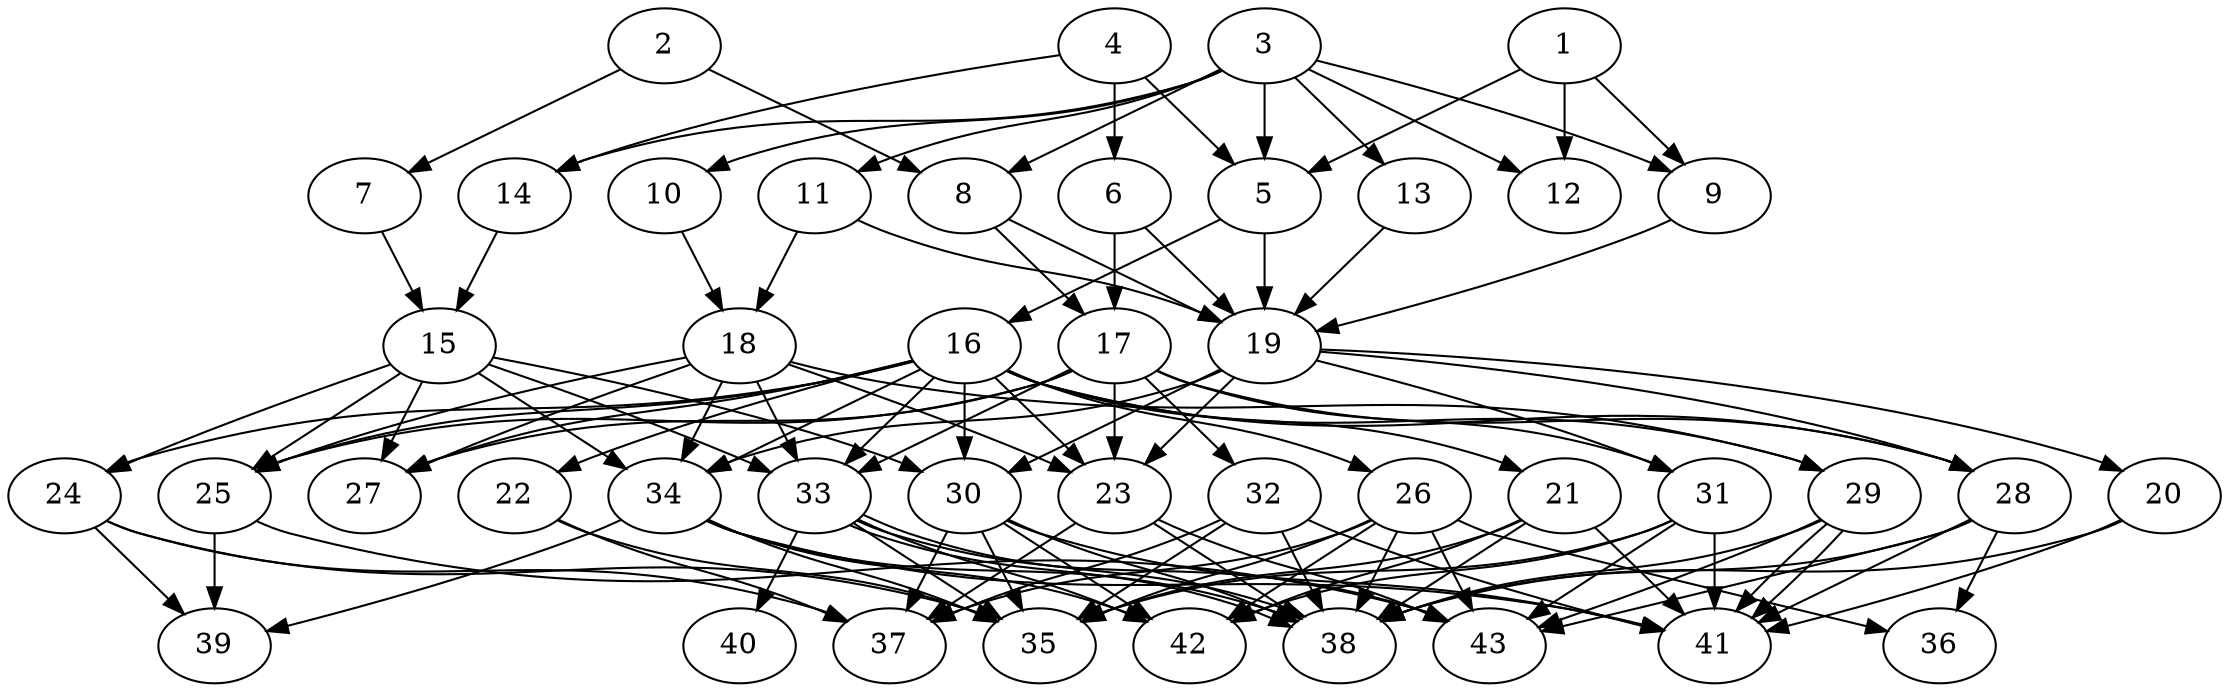 // DAG (tier=3-complex, mode=compute, n=43, ccr=0.494, fat=0.730, density=0.748, regular=0.250, jump=0.220, mindata=1048576, maxdata=16777216)
// DAG automatically generated by daggen at Sun Aug 24 16:33:35 2025
// /home/ermia/Project/Environments/daggen/bin/daggen --dot --ccr 0.494 --fat 0.730 --regular 0.250 --density 0.748 --jump 0.220 --mindata 1048576 --maxdata 16777216 -n 43 
digraph G {
  1 [size="173808107604807680", alpha="0.14", expect_size="86904053802403840"]
  1 -> 5 [size ="86706539724800"]
  1 -> 9 [size ="86706539724800"]
  1 -> 12 [size ="86706539724800"]
  2 [size="3652947063378804736", alpha="0.03", expect_size="1826473531689402368"]
  2 -> 7 [size ="18975165513728"]
  2 -> 8 [size ="18975165513728"]
  3 [size="238719379484377612288", alpha="0.11", expect_size="119359689742188806144"]
  3 -> 5 [size ="307856578445312"]
  3 -> 8 [size ="307856578445312"]
  3 -> 9 [size ="307856578445312"]
  3 -> 10 [size ="307856578445312"]
  3 -> 11 [size ="307856578445312"]
  3 -> 12 [size ="307856578445312"]
  3 -> 13 [size ="307856578445312"]
  3 -> 14 [size ="307856578445312"]
  4 [size="20386628226988840", alpha="0.17", expect_size="10193314113494420"]
  4 -> 5 [size ="380961258733568"]
  4 -> 6 [size ="380961258733568"]
  4 -> 14 [size ="380961258733568"]
  5 [size="3368170268895232512", alpha="0.12", expect_size="1684085134447616256"]
  5 -> 16 [size ="2209123005366272"]
  5 -> 19 [size ="2209123005366272"]
  6 [size="2023386094520477952", alpha="0.16", expect_size="1011693047260238976"]
  6 -> 17 [size ="1306319680176128"]
  6 -> 19 [size ="1306319680176128"]
  7 [size="332219144797656576", alpha="0.18", expect_size="166109572398828288"]
  7 -> 15 [size ="883220774125568"]
  8 [size="14861968965709594624", alpha="0.05", expect_size="7430984482854797312"]
  8 -> 17 [size ="48358655787008"]
  8 -> 19 [size ="48358655787008"]
  9 [size="17389795024002344", alpha="0.02", expect_size="8694897512001172"]
  9 -> 19 [size ="27390893883392"]
  10 [size="48241264734240768000", alpha="0.10", expect_size="24120632367120384000"]
  10 -> 18 [size ="106015437619200"]
  11 [size="12328696338903465984", alpha="0.09", expect_size="6164348169451732992"]
  11 -> 18 [size ="42694122405888"]
  11 -> 19 [size ="42694122405888"]
  12 [size="4394772865591531520", alpha="0.16", expect_size="2197386432795765760"]
  13 [size="389032347721831284736", alpha="0.03", expect_size="194516173860915642368"]
  13 -> 19 [size ="426331212873728"]
  14 [size="4466846780241098047488", alpha="0.12", expect_size="2233423390120549023744"]
  14 -> 15 [size ="2169821579968512"]
  15 [size="2393473648984984649728", alpha="0.17", expect_size="1196736824492492324864"]
  15 -> 24 [size ="1431448586289152"]
  15 -> 25 [size ="1431448586289152"]
  15 -> 27 [size ="1431448586289152"]
  15 -> 30 [size ="1431448586289152"]
  15 -> 33 [size ="1431448586289152"]
  15 -> 34 [size ="1431448586289152"]
  16 [size="242518967174512576", alpha="0.04", expect_size="121259483587256288"]
  16 -> 21 [size ="108173457358848"]
  16 -> 22 [size ="108173457358848"]
  16 -> 23 [size ="108173457358848"]
  16 -> 24 [size ="108173457358848"]
  16 -> 25 [size ="108173457358848"]
  16 -> 26 [size ="108173457358848"]
  16 -> 27 [size ="108173457358848"]
  16 -> 28 [size ="108173457358848"]
  16 -> 29 [size ="108173457358848"]
  16 -> 30 [size ="108173457358848"]
  16 -> 33 [size ="108173457358848"]
  16 -> 34 [size ="108173457358848"]
  17 [size="859587797411638912", alpha="0.01", expect_size="429793898705819456"]
  17 -> 23 [size ="1865856233504768"]
  17 -> 25 [size ="1865856233504768"]
  17 -> 27 [size ="1865856233504768"]
  17 -> 28 [size ="1865856233504768"]
  17 -> 31 [size ="1865856233504768"]
  17 -> 32 [size ="1865856233504768"]
  17 -> 33 [size ="1865856233504768"]
  18 [size="10461223472894274", alpha="0.08", expect_size="5230611736447137"]
  18 -> 23 [size ="286294500442112"]
  18 -> 25 [size ="286294500442112"]
  18 -> 27 [size ="286294500442112"]
  18 -> 29 [size ="286294500442112"]
  18 -> 33 [size ="286294500442112"]
  18 -> 34 [size ="286294500442112"]
  19 [size="1187229505806790144", alpha="0.06", expect_size="593614752903395072"]
  19 -> 20 [size ="627076264624128"]
  19 -> 23 [size ="627076264624128"]
  19 -> 28 [size ="627076264624128"]
  19 -> 30 [size ="627076264624128"]
  19 -> 31 [size ="627076264624128"]
  19 -> 34 [size ="627076264624128"]
  20 [size="968502997901033603072", alpha="0.19", expect_size="484251498950516801536"]
  20 -> 38 [size ="783112158052352"]
  20 -> 41 [size ="783112158052352"]
  21 [size="1629196032746721378304", alpha="0.13", expect_size="814598016373360689152"]
  21 -> 35 [size ="1107657645621248"]
  21 -> 38 [size ="1107657645621248"]
  21 -> 41 [size ="1107657645621248"]
  21 -> 42 [size ="1107657645621248"]
  22 [size="105360634298681104", alpha="0.01", expect_size="52680317149340552"]
  22 -> 35 [size ="201163928502272"]
  22 -> 37 [size ="201163928502272"]
  23 [size="3168253075820975751168", alpha="0.01", expect_size="1584126537910487875584"]
  23 -> 37 [size ="1725718270574592"]
  23 -> 38 [size ="1725718270574592"]
  23 -> 43 [size ="1725718270574592"]
  24 [size="710970423936500629504", alpha="0.08", expect_size="355485211968250314752"]
  24 -> 35 [size ="637271275470848"]
  24 -> 37 [size ="637271275470848"]
  24 -> 39 [size ="637271275470848"]
  25 [size="956831662951579", alpha="0.07", expect_size="478415831475789"]
  25 -> 39 [size ="24557826080768"]
  25 -> 43 [size ="24557826080768"]
  26 [size="8385421031187152896", alpha="0.11", expect_size="4192710515593576448"]
  26 -> 35 [size ="33019708571648"]
  26 -> 36 [size ="33019708571648"]
  26 -> 37 [size ="33019708571648"]
  26 -> 38 [size ="33019708571648"]
  26 -> 42 [size ="33019708571648"]
  26 -> 43 [size ="33019708571648"]
  27 [size="1841348599717800448", alpha="0.04", expect_size="920674299858900224"]
  28 [size="78516714923775440", alpha="0.08", expect_size="39258357461887720"]
  28 -> 36 [size ="1295872507772928"]
  28 -> 38 [size ="1295872507772928"]
  28 -> 41 [size ="1295872507772928"]
  28 -> 43 [size ="1295872507772928"]
  29 [size="417532187555477323776", alpha="0.13", expect_size="208766093777738661888"]
  29 -> 38 [size ="446906455031808"]
  29 -> 41 [size ="446906455031808"]
  29 -> 41 [size ="446906455031808"]
  29 -> 43 [size ="446906455031808"]
  30 [size="7763180613063579", alpha="0.04", expect_size="3881590306531789"]
  30 -> 35 [size ="293394886688768"]
  30 -> 37 [size ="293394886688768"]
  30 -> 38 [size ="293394886688768"]
  30 -> 41 [size ="293394886688768"]
  30 -> 42 [size ="293394886688768"]
  31 [size="51696658097347984", alpha="0.11", expect_size="25848329048673992"]
  31 -> 35 [size ="29522665668608"]
  31 -> 41 [size ="29522665668608"]
  31 -> 42 [size ="29522665668608"]
  31 -> 43 [size ="29522665668608"]
  32 [size="1508395129656238336", alpha="0.13", expect_size="754197564828119168"]
  32 -> 35 [size ="937039063154688"]
  32 -> 37 [size ="937039063154688"]
  32 -> 38 [size ="937039063154688"]
  32 -> 41 [size ="937039063154688"]
  33 [size="22080765027109936", alpha="0.02", expect_size="11040382513554968"]
  33 -> 35 [size ="16653744078848"]
  33 -> 38 [size ="16653744078848"]
  33 -> 38 [size ="16653744078848"]
  33 -> 40 [size ="16653744078848"]
  33 -> 42 [size ="16653744078848"]
  33 -> 43 [size ="16653744078848"]
  34 [size="607318343199752192000", alpha="0.02", expect_size="303659171599876096000"]
  34 -> 35 [size ="573721228083200"]
  34 -> 38 [size ="573721228083200"]
  34 -> 39 [size ="573721228083200"]
  34 -> 41 [size ="573721228083200"]
  34 -> 42 [size ="573721228083200"]
  35 [size="633873479172326656", alpha="0.02", expect_size="316936739586163328"]
  36 [size="751570960406135936", alpha="0.17", expect_size="375785480203067968"]
  37 [size="48246410738395336", alpha="0.00", expect_size="24123205369197668"]
  38 [size="1942294456948684288", alpha="0.00", expect_size="971147228474342144"]
  39 [size="2238371607490295296", alpha="0.09", expect_size="1119185803745147648"]
  40 [size="3193724526731799552", alpha="0.18", expect_size="1596862263365899776"]
  41 [size="1514705618473877248", alpha="0.09", expect_size="757352809236938624"]
  42 [size="3878465051168857600", alpha="0.06", expect_size="1939232525584428800"]
  43 [size="198875264039432000", alpha="0.12", expect_size="99437632019716000"]
}